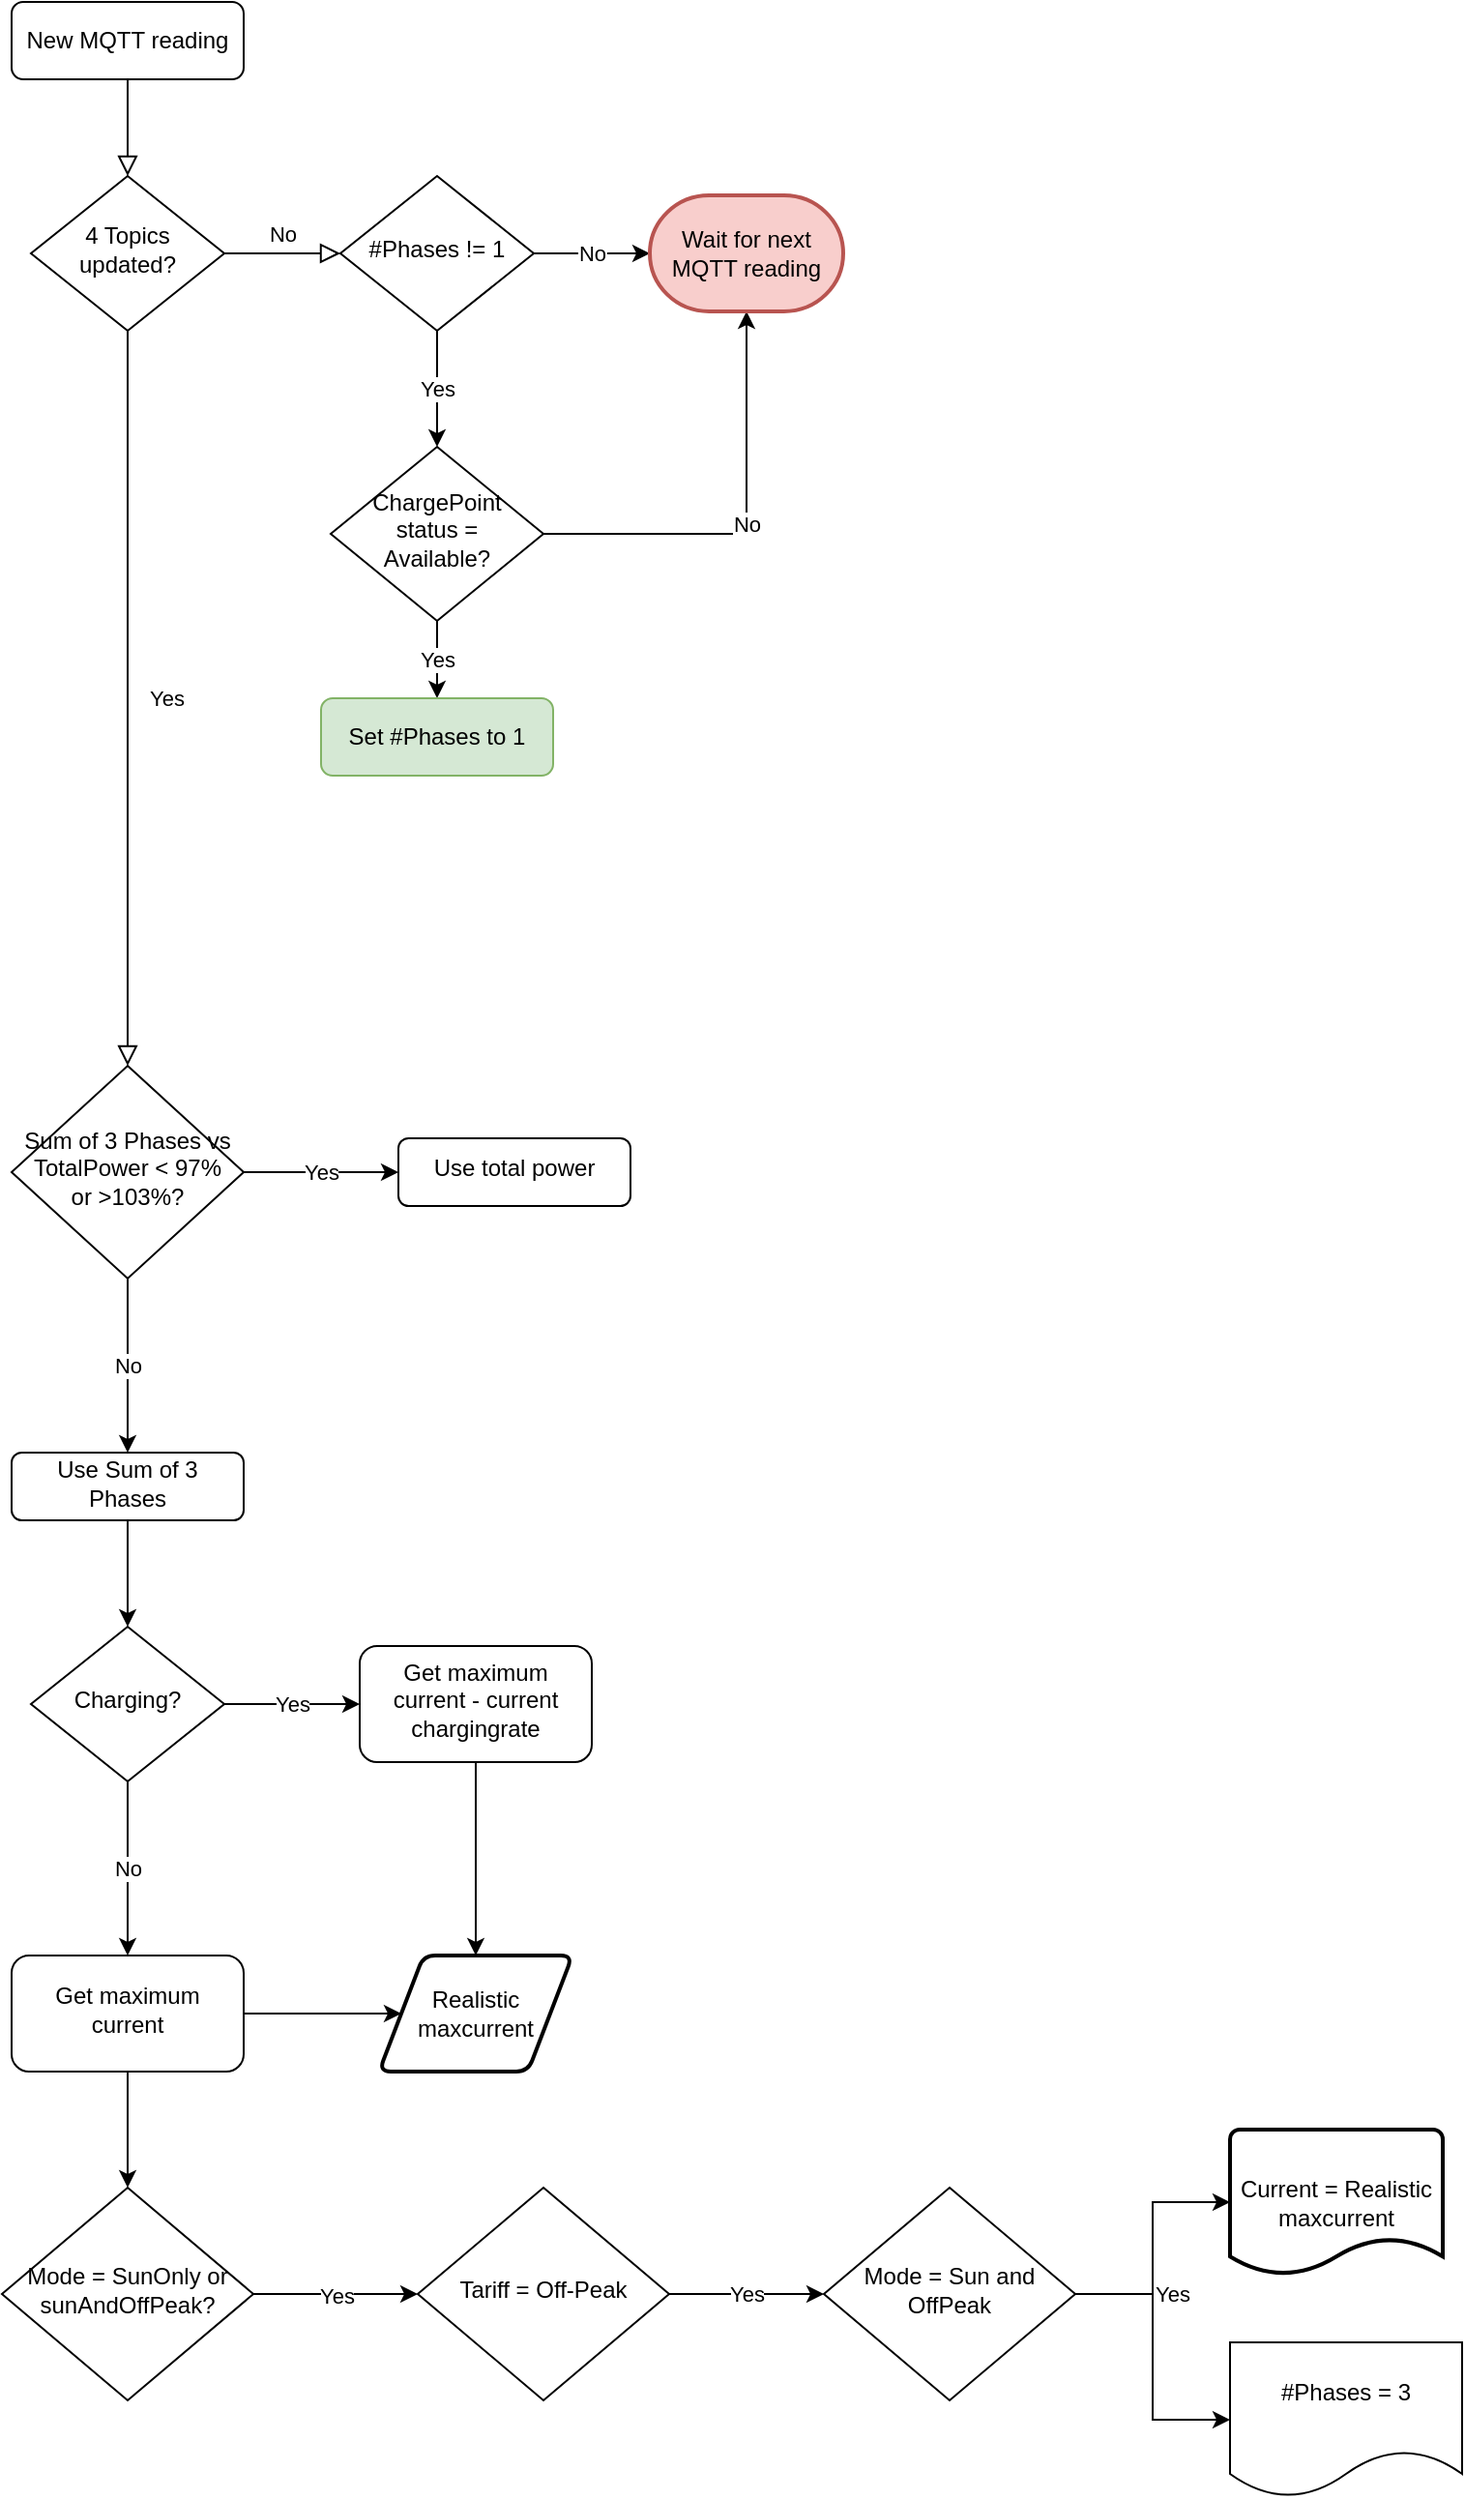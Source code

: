 <mxfile version="21.2.8" type="device">
  <diagram id="C5RBs43oDa-KdzZeNtuy" name="Page-1">
    <mxGraphModel dx="1418" dy="820" grid="1" gridSize="10" guides="1" tooltips="1" connect="1" arrows="1" fold="1" page="1" pageScale="1" pageWidth="827" pageHeight="1169" math="0" shadow="0">
      <root>
        <mxCell id="WIyWlLk6GJQsqaUBKTNV-0" />
        <mxCell id="WIyWlLk6GJQsqaUBKTNV-1" parent="WIyWlLk6GJQsqaUBKTNV-0" />
        <mxCell id="WIyWlLk6GJQsqaUBKTNV-2" value="" style="rounded=0;html=1;jettySize=auto;orthogonalLoop=1;fontSize=11;endArrow=block;endFill=0;endSize=8;strokeWidth=1;shadow=0;labelBackgroundColor=none;edgeStyle=orthogonalEdgeStyle;" parent="WIyWlLk6GJQsqaUBKTNV-1" source="WIyWlLk6GJQsqaUBKTNV-3" target="WIyWlLk6GJQsqaUBKTNV-6" edge="1">
          <mxGeometry relative="1" as="geometry" />
        </mxCell>
        <mxCell id="WIyWlLk6GJQsqaUBKTNV-3" value="New MQTT reading" style="rounded=1;whiteSpace=wrap;html=1;fontSize=12;glass=0;strokeWidth=1;shadow=0;" parent="WIyWlLk6GJQsqaUBKTNV-1" vertex="1">
          <mxGeometry x="160" y="80" width="120" height="40" as="geometry" />
        </mxCell>
        <mxCell id="WIyWlLk6GJQsqaUBKTNV-4" value="Yes" style="rounded=0;html=1;jettySize=auto;orthogonalLoop=1;fontSize=11;endArrow=block;endFill=0;endSize=8;strokeWidth=1;shadow=0;labelBackgroundColor=none;edgeStyle=orthogonalEdgeStyle;entryX=0.5;entryY=0;entryDx=0;entryDy=0;" parent="WIyWlLk6GJQsqaUBKTNV-1" source="WIyWlLk6GJQsqaUBKTNV-6" target="fVa_ICW7ILB-lgQY7FoC-19" edge="1">
          <mxGeometry y="20" relative="1" as="geometry">
            <mxPoint as="offset" />
            <mxPoint x="220" y="510" as="targetPoint" />
          </mxGeometry>
        </mxCell>
        <mxCell id="WIyWlLk6GJQsqaUBKTNV-5" value="No" style="edgeStyle=orthogonalEdgeStyle;rounded=0;html=1;jettySize=auto;orthogonalLoop=1;fontSize=11;endArrow=block;endFill=0;endSize=8;strokeWidth=1;shadow=0;labelBackgroundColor=none;entryX=0;entryY=0.5;entryDx=0;entryDy=0;" parent="WIyWlLk6GJQsqaUBKTNV-1" source="WIyWlLk6GJQsqaUBKTNV-6" target="fVa_ICW7ILB-lgQY7FoC-6" edge="1">
          <mxGeometry y="10" relative="1" as="geometry">
            <mxPoint as="offset" />
            <mxPoint x="320" y="210" as="targetPoint" />
          </mxGeometry>
        </mxCell>
        <mxCell id="WIyWlLk6GJQsqaUBKTNV-6" value="4 Topics updated?" style="rhombus;whiteSpace=wrap;html=1;shadow=0;fontFamily=Helvetica;fontSize=12;align=center;strokeWidth=1;spacing=6;spacingTop=-4;" parent="WIyWlLk6GJQsqaUBKTNV-1" vertex="1">
          <mxGeometry x="170" y="170" width="100" height="80" as="geometry" />
        </mxCell>
        <mxCell id="fVa_ICW7ILB-lgQY7FoC-9" value="Yes" style="edgeStyle=orthogonalEdgeStyle;rounded=0;orthogonalLoop=1;jettySize=auto;html=1;" parent="WIyWlLk6GJQsqaUBKTNV-1" source="fVa_ICW7ILB-lgQY7FoC-6" target="fVa_ICW7ILB-lgQY7FoC-8" edge="1">
          <mxGeometry relative="1" as="geometry" />
        </mxCell>
        <mxCell id="fVa_ICW7ILB-lgQY7FoC-15" value="No" style="edgeStyle=orthogonalEdgeStyle;rounded=0;orthogonalLoop=1;jettySize=auto;html=1;" parent="WIyWlLk6GJQsqaUBKTNV-1" source="fVa_ICW7ILB-lgQY7FoC-6" target="fVa_ICW7ILB-lgQY7FoC-14" edge="1">
          <mxGeometry relative="1" as="geometry" />
        </mxCell>
        <mxCell id="fVa_ICW7ILB-lgQY7FoC-6" value="#Phases != 1" style="rhombus;whiteSpace=wrap;html=1;shadow=0;fontFamily=Helvetica;fontSize=12;align=center;strokeWidth=1;spacing=6;spacingTop=-4;" parent="WIyWlLk6GJQsqaUBKTNV-1" vertex="1">
          <mxGeometry x="330" y="170" width="100" height="80" as="geometry" />
        </mxCell>
        <mxCell id="fVa_ICW7ILB-lgQY7FoC-13" value="Yes" style="edgeStyle=orthogonalEdgeStyle;rounded=0;orthogonalLoop=1;jettySize=auto;html=1;" parent="WIyWlLk6GJQsqaUBKTNV-1" source="fVa_ICW7ILB-lgQY7FoC-8" target="fVa_ICW7ILB-lgQY7FoC-12" edge="1">
          <mxGeometry relative="1" as="geometry" />
        </mxCell>
        <mxCell id="fVa_ICW7ILB-lgQY7FoC-16" value="No" style="edgeStyle=orthogonalEdgeStyle;rounded=0;orthogonalLoop=1;jettySize=auto;html=1;entryX=0.5;entryY=1;entryDx=0;entryDy=0;entryPerimeter=0;" parent="WIyWlLk6GJQsqaUBKTNV-1" source="fVa_ICW7ILB-lgQY7FoC-8" target="fVa_ICW7ILB-lgQY7FoC-14" edge="1">
          <mxGeometry relative="1" as="geometry" />
        </mxCell>
        <mxCell id="fVa_ICW7ILB-lgQY7FoC-8" value="ChargePoint status = Available?" style="rhombus;whiteSpace=wrap;html=1;shadow=0;fontFamily=Helvetica;fontSize=12;align=center;strokeWidth=1;spacing=6;spacingTop=-4;" parent="WIyWlLk6GJQsqaUBKTNV-1" vertex="1">
          <mxGeometry x="325" y="310" width="110" height="90" as="geometry" />
        </mxCell>
        <mxCell id="fVa_ICW7ILB-lgQY7FoC-12" value="Set #Phases to 1" style="rounded=1;whiteSpace=wrap;html=1;fontSize=12;glass=0;strokeWidth=1;shadow=0;fillColor=#d5e8d4;strokeColor=#82b366;" parent="WIyWlLk6GJQsqaUBKTNV-1" vertex="1">
          <mxGeometry x="320" y="440" width="120" height="40" as="geometry" />
        </mxCell>
        <mxCell id="fVa_ICW7ILB-lgQY7FoC-14" value="Wait for next MQTT reading" style="strokeWidth=2;html=1;shape=mxgraph.flowchart.terminator;whiteSpace=wrap;fillColor=#f8cecc;strokeColor=#b85450;" parent="WIyWlLk6GJQsqaUBKTNV-1" vertex="1">
          <mxGeometry x="490" y="180" width="100" height="60" as="geometry" />
        </mxCell>
        <mxCell id="fVa_ICW7ILB-lgQY7FoC-22" value="Yes" style="edgeStyle=orthogonalEdgeStyle;rounded=0;orthogonalLoop=1;jettySize=auto;html=1;" parent="WIyWlLk6GJQsqaUBKTNV-1" source="fVa_ICW7ILB-lgQY7FoC-19" target="fVa_ICW7ILB-lgQY7FoC-21" edge="1">
          <mxGeometry relative="1" as="geometry" />
        </mxCell>
        <mxCell id="fVa_ICW7ILB-lgQY7FoC-24" value="No" style="edgeStyle=orthogonalEdgeStyle;rounded=0;orthogonalLoop=1;jettySize=auto;html=1;" parent="WIyWlLk6GJQsqaUBKTNV-1" source="fVa_ICW7ILB-lgQY7FoC-19" target="fVa_ICW7ILB-lgQY7FoC-23" edge="1">
          <mxGeometry relative="1" as="geometry" />
        </mxCell>
        <mxCell id="fVa_ICW7ILB-lgQY7FoC-19" value="Sum of 3 Phases vs TotalPower &amp;lt; 97% or &amp;gt;103%?" style="rhombus;whiteSpace=wrap;html=1;shadow=0;fontFamily=Helvetica;fontSize=12;align=center;strokeWidth=1;spacing=6;spacingTop=-4;" parent="WIyWlLk6GJQsqaUBKTNV-1" vertex="1">
          <mxGeometry x="160" y="630" width="120" height="110" as="geometry" />
        </mxCell>
        <mxCell id="fVa_ICW7ILB-lgQY7FoC-21" value="Use total power" style="rounded=1;whiteSpace=wrap;html=1;shadow=0;strokeWidth=1;spacing=6;spacingTop=-4;" parent="WIyWlLk6GJQsqaUBKTNV-1" vertex="1">
          <mxGeometry x="360" y="667.5" width="120" height="35" as="geometry" />
        </mxCell>
        <mxCell id="fVa_ICW7ILB-lgQY7FoC-26" value="" style="edgeStyle=orthogonalEdgeStyle;rounded=0;orthogonalLoop=1;jettySize=auto;html=1;" parent="WIyWlLk6GJQsqaUBKTNV-1" source="fVa_ICW7ILB-lgQY7FoC-23" target="fVa_ICW7ILB-lgQY7FoC-25" edge="1">
          <mxGeometry relative="1" as="geometry" />
        </mxCell>
        <mxCell id="fVa_ICW7ILB-lgQY7FoC-23" value="Use Sum of 3 Phases" style="rounded=1;whiteSpace=wrap;html=1;shadow=0;strokeWidth=1;spacing=6;spacingTop=-4;" parent="WIyWlLk6GJQsqaUBKTNV-1" vertex="1">
          <mxGeometry x="160" y="830" width="120" height="35" as="geometry" />
        </mxCell>
        <mxCell id="fVa_ICW7ILB-lgQY7FoC-28" value="Yes" style="edgeStyle=orthogonalEdgeStyle;rounded=0;orthogonalLoop=1;jettySize=auto;html=1;" parent="WIyWlLk6GJQsqaUBKTNV-1" source="fVa_ICW7ILB-lgQY7FoC-25" target="fVa_ICW7ILB-lgQY7FoC-27" edge="1">
          <mxGeometry relative="1" as="geometry" />
        </mxCell>
        <mxCell id="fVa_ICW7ILB-lgQY7FoC-30" value="No" style="edgeStyle=orthogonalEdgeStyle;rounded=0;orthogonalLoop=1;jettySize=auto;html=1;" parent="WIyWlLk6GJQsqaUBKTNV-1" source="fVa_ICW7ILB-lgQY7FoC-25" target="fVa_ICW7ILB-lgQY7FoC-29" edge="1">
          <mxGeometry relative="1" as="geometry" />
        </mxCell>
        <mxCell id="fVa_ICW7ILB-lgQY7FoC-25" value="Charging?" style="rhombus;whiteSpace=wrap;html=1;shadow=0;fontFamily=Helvetica;fontSize=12;align=center;strokeWidth=1;spacing=6;spacingTop=-4;" parent="WIyWlLk6GJQsqaUBKTNV-1" vertex="1">
          <mxGeometry x="170" y="920" width="100" height="80" as="geometry" />
        </mxCell>
        <mxCell id="fVa_ICW7ILB-lgQY7FoC-35" value="" style="edgeStyle=orthogonalEdgeStyle;rounded=0;orthogonalLoop=1;jettySize=auto;html=1;" parent="WIyWlLk6GJQsqaUBKTNV-1" source="fVa_ICW7ILB-lgQY7FoC-27" target="fVa_ICW7ILB-lgQY7FoC-34" edge="1">
          <mxGeometry relative="1" as="geometry" />
        </mxCell>
        <mxCell id="fVa_ICW7ILB-lgQY7FoC-27" value="Get maximum current - current chargingrate" style="rounded=1;whiteSpace=wrap;html=1;shadow=0;strokeWidth=1;spacing=6;spacingTop=-4;" parent="WIyWlLk6GJQsqaUBKTNV-1" vertex="1">
          <mxGeometry x="340" y="930" width="120" height="60" as="geometry" />
        </mxCell>
        <mxCell id="fVa_ICW7ILB-lgQY7FoC-32" value="" style="edgeStyle=orthogonalEdgeStyle;rounded=0;orthogonalLoop=1;jettySize=auto;html=1;" parent="WIyWlLk6GJQsqaUBKTNV-1" source="fVa_ICW7ILB-lgQY7FoC-29" target="fVa_ICW7ILB-lgQY7FoC-31" edge="1">
          <mxGeometry relative="1" as="geometry" />
        </mxCell>
        <mxCell id="fVa_ICW7ILB-lgQY7FoC-36" value="" style="edgeStyle=orthogonalEdgeStyle;rounded=0;orthogonalLoop=1;jettySize=auto;html=1;" parent="WIyWlLk6GJQsqaUBKTNV-1" source="fVa_ICW7ILB-lgQY7FoC-29" target="fVa_ICW7ILB-lgQY7FoC-34" edge="1">
          <mxGeometry relative="1" as="geometry" />
        </mxCell>
        <mxCell id="fVa_ICW7ILB-lgQY7FoC-29" value="Get maximum current" style="rounded=1;whiteSpace=wrap;html=1;shadow=0;strokeWidth=1;spacing=6;spacingTop=-4;" parent="WIyWlLk6GJQsqaUBKTNV-1" vertex="1">
          <mxGeometry x="160" y="1090" width="120" height="60" as="geometry" />
        </mxCell>
        <mxCell id="fVa_ICW7ILB-lgQY7FoC-38" value="Yes" style="edgeStyle=orthogonalEdgeStyle;rounded=0;orthogonalLoop=1;jettySize=auto;html=1;" parent="WIyWlLk6GJQsqaUBKTNV-1" source="fVa_ICW7ILB-lgQY7FoC-31" edge="1">
          <mxGeometry relative="1" as="geometry">
            <mxPoint x="370" y="1265" as="targetPoint" />
          </mxGeometry>
        </mxCell>
        <mxCell id="fVa_ICW7ILB-lgQY7FoC-31" value="Mode = SunOnly or sunAndOffPeak?" style="rhombus;whiteSpace=wrap;html=1;shadow=0;fontFamily=Helvetica;fontSize=12;align=center;strokeWidth=1;spacing=6;spacingTop=-4;" parent="WIyWlLk6GJQsqaUBKTNV-1" vertex="1">
          <mxGeometry x="155" y="1210" width="130" height="110" as="geometry" />
        </mxCell>
        <mxCell id="fVa_ICW7ILB-lgQY7FoC-34" value="Realistic maxcurrent" style="shape=parallelogram;html=1;strokeWidth=2;perimeter=parallelogramPerimeter;whiteSpace=wrap;rounded=1;arcSize=12;size=0.23;" parent="WIyWlLk6GJQsqaUBKTNV-1" vertex="1">
          <mxGeometry x="350" y="1090" width="100" height="60" as="geometry" />
        </mxCell>
        <mxCell id="fVa_ICW7ILB-lgQY7FoC-41" value="Yes" style="edgeStyle=orthogonalEdgeStyle;rounded=0;orthogonalLoop=1;jettySize=auto;html=1;" parent="WIyWlLk6GJQsqaUBKTNV-1" source="fVa_ICW7ILB-lgQY7FoC-39" target="fVa_ICW7ILB-lgQY7FoC-40" edge="1">
          <mxGeometry relative="1" as="geometry" />
        </mxCell>
        <mxCell id="fVa_ICW7ILB-lgQY7FoC-39" value="Tariff = Off-Peak" style="rhombus;whiteSpace=wrap;html=1;shadow=0;fontFamily=Helvetica;fontSize=12;align=center;strokeWidth=1;spacing=6;spacingTop=-4;" parent="WIyWlLk6GJQsqaUBKTNV-1" vertex="1">
          <mxGeometry x="370" y="1210" width="130" height="110" as="geometry" />
        </mxCell>
        <mxCell id="fVa_ICW7ILB-lgQY7FoC-43" value="Yes" style="edgeStyle=orthogonalEdgeStyle;rounded=0;orthogonalLoop=1;jettySize=auto;html=1;" parent="WIyWlLk6GJQsqaUBKTNV-1" source="fVa_ICW7ILB-lgQY7FoC-40" target="fVa_ICW7ILB-lgQY7FoC-42" edge="1">
          <mxGeometry x="-0.372" y="-10" relative="1" as="geometry">
            <mxPoint as="offset" />
          </mxGeometry>
        </mxCell>
        <mxCell id="fVa_ICW7ILB-lgQY7FoC-45" value="" style="edgeStyle=orthogonalEdgeStyle;rounded=0;orthogonalLoop=1;jettySize=auto;html=1;" parent="WIyWlLk6GJQsqaUBKTNV-1" source="fVa_ICW7ILB-lgQY7FoC-40" target="fVa_ICW7ILB-lgQY7FoC-44" edge="1">
          <mxGeometry relative="1" as="geometry" />
        </mxCell>
        <mxCell id="fVa_ICW7ILB-lgQY7FoC-40" value="Mode = Sun and OffPeak" style="rhombus;whiteSpace=wrap;html=1;shadow=0;fontFamily=Helvetica;fontSize=12;align=center;strokeWidth=1;spacing=6;spacingTop=-4;" parent="WIyWlLk6GJQsqaUBKTNV-1" vertex="1">
          <mxGeometry x="580" y="1210" width="130" height="110" as="geometry" />
        </mxCell>
        <mxCell id="fVa_ICW7ILB-lgQY7FoC-42" value="Current = Realistic maxcurrent" style="strokeWidth=2;html=1;shape=mxgraph.flowchart.document2;whiteSpace=wrap;size=0.25;" parent="WIyWlLk6GJQsqaUBKTNV-1" vertex="1">
          <mxGeometry x="790" y="1180" width="110" height="75" as="geometry" />
        </mxCell>
        <mxCell id="fVa_ICW7ILB-lgQY7FoC-44" value="#Phases = 3" style="shape=document;whiteSpace=wrap;html=1;boundedLbl=1;shadow=0;strokeWidth=1;spacing=6;spacingTop=-4;" parent="WIyWlLk6GJQsqaUBKTNV-1" vertex="1">
          <mxGeometry x="790" y="1290" width="120" height="80" as="geometry" />
        </mxCell>
      </root>
    </mxGraphModel>
  </diagram>
</mxfile>
